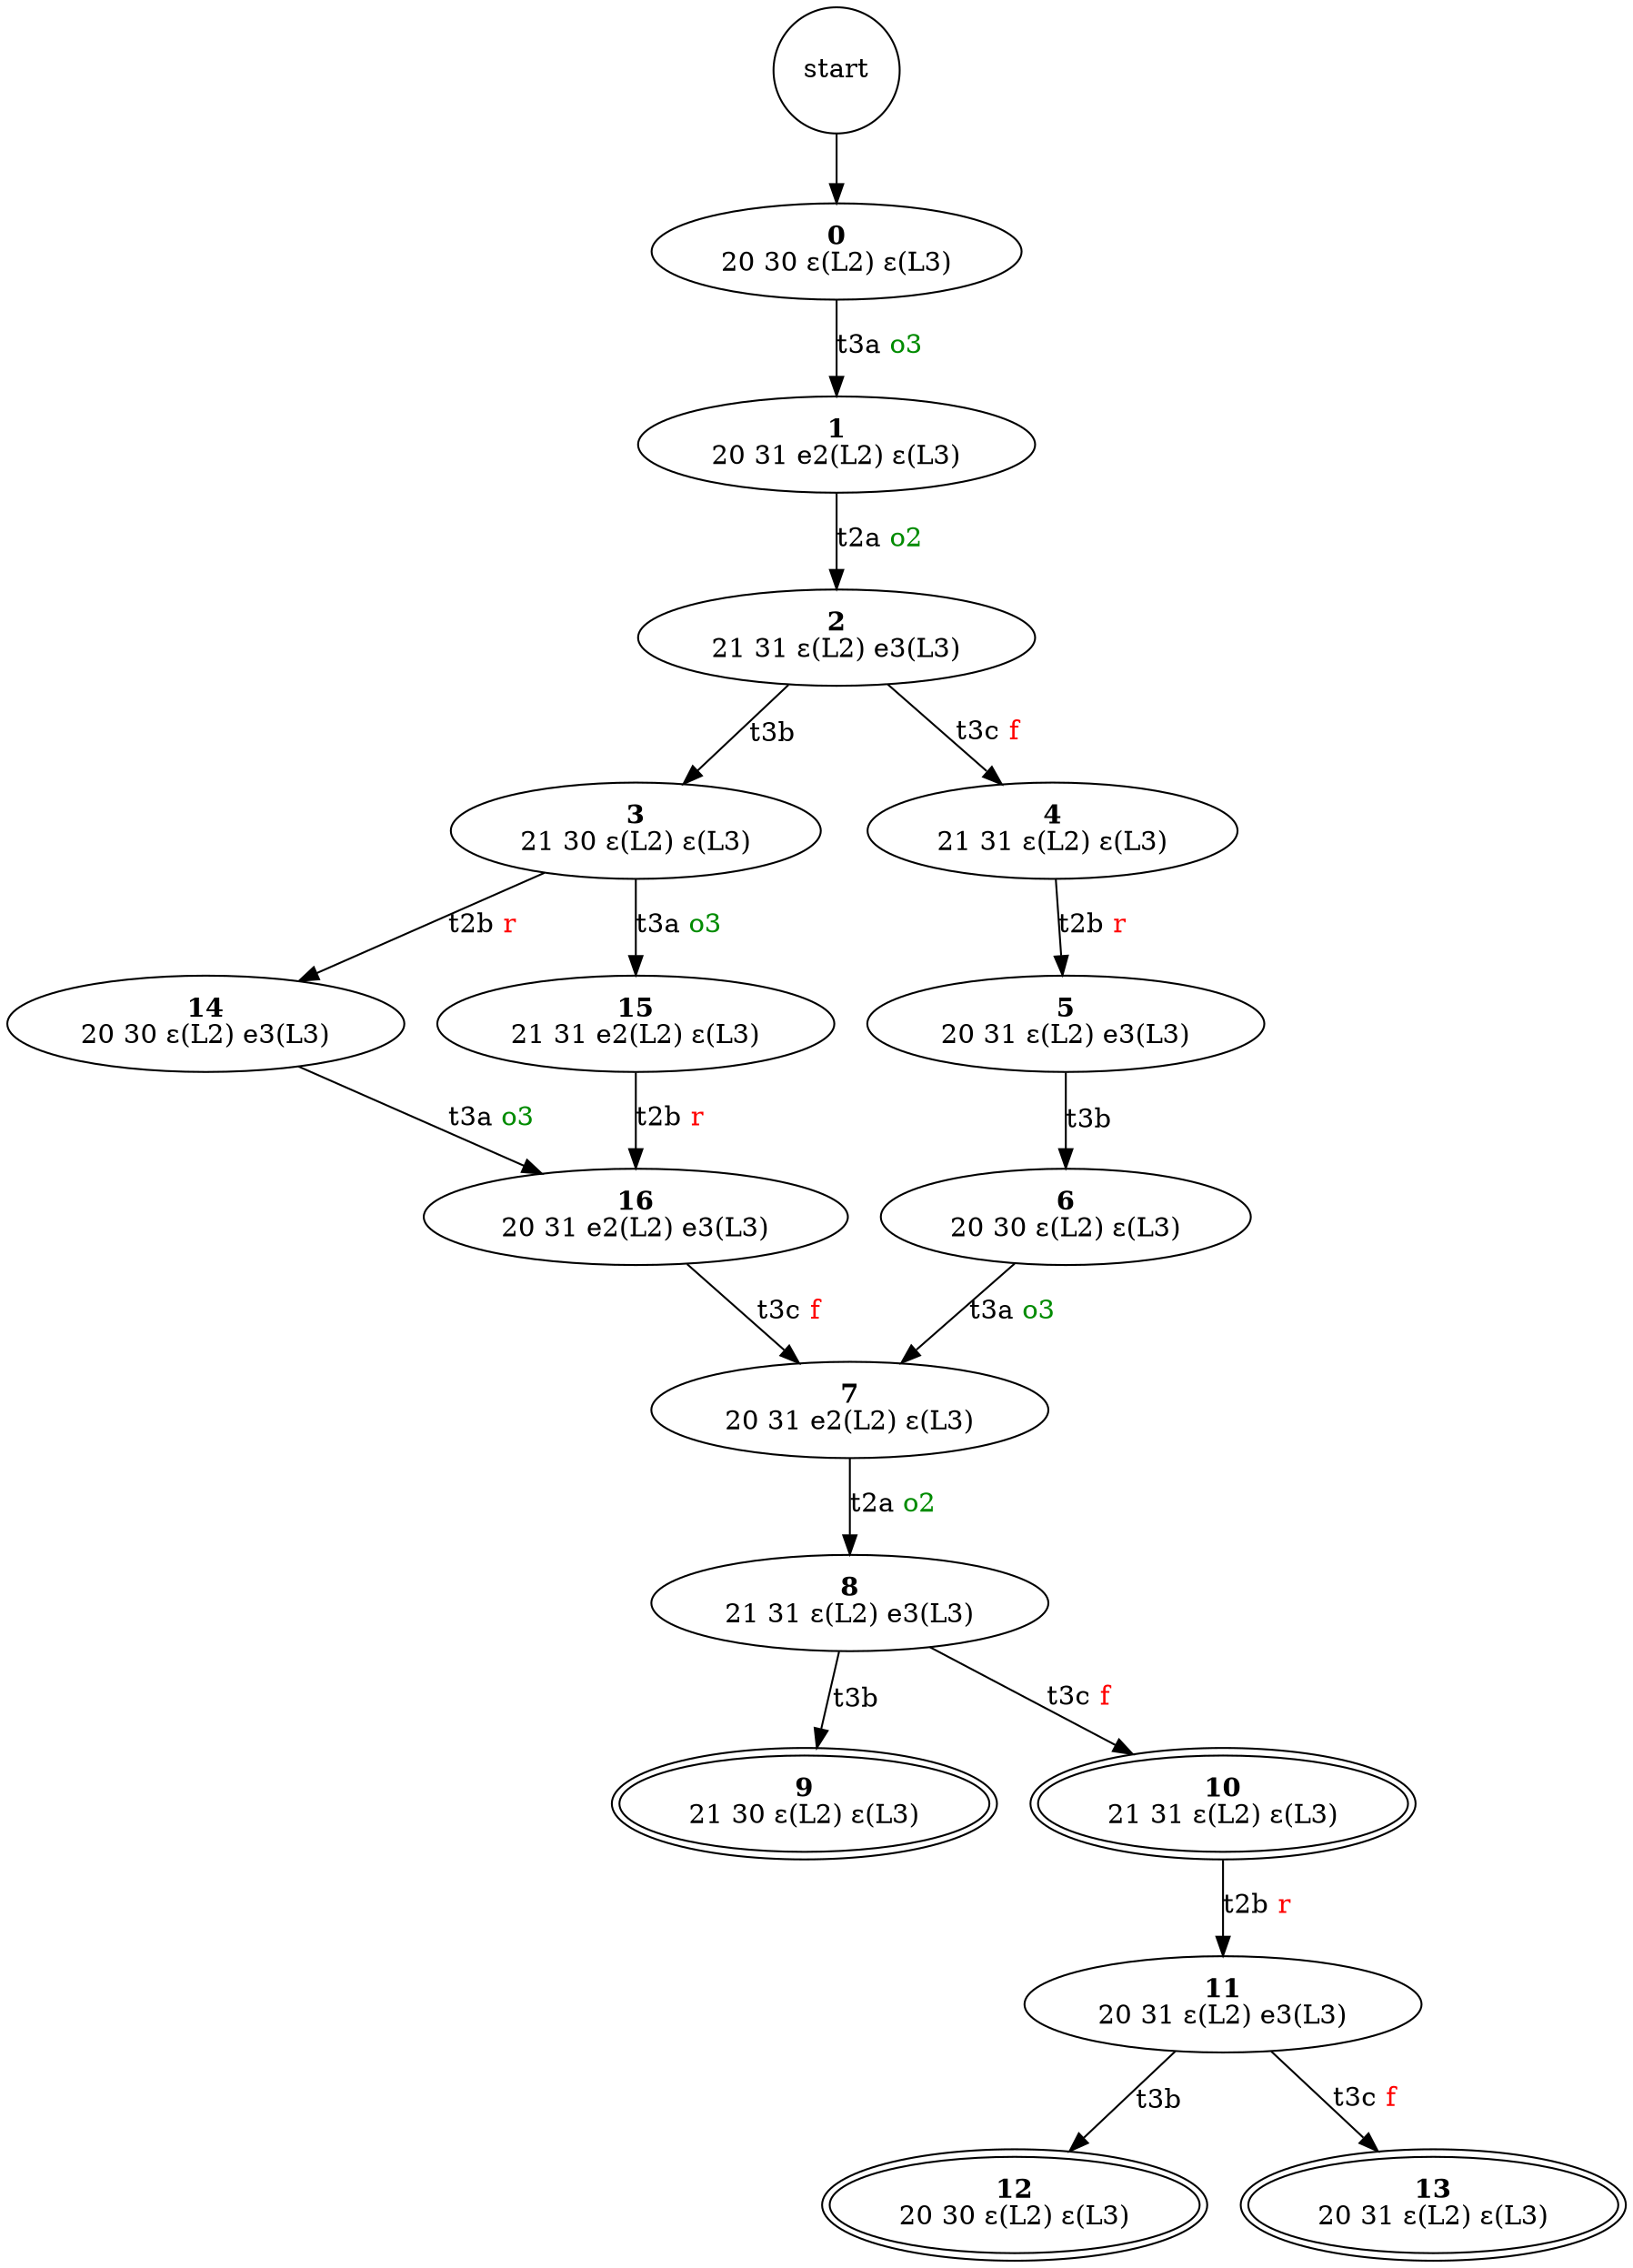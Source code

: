 digraph SpazioComportamentale {
    // NODI
    start[shape="circle"]
	n0 [label=<<b>0</b><br/>20 30 ε(L2) ε(L3)> ]
	n1 [label=<<b>1</b><br/>20 31 e2(L2) ε(L3)> ]
	n2 [label=<<b>2</b><br/>21 31 ε(L2) e3(L3)> ]
	n3 [label=<<b>3</b><br/>21 30 ε(L2) ε(L3)> ]
	n4 [label=<<b>4</b><br/>21 31 ε(L2) ε(L3)> ]
	n5 [label=<<b>5</b><br/>20 31 ε(L2) e3(L3)> ]
	n6 [label=<<b>6</b><br/>20 30 ε(L2) ε(L3)> ]
	n7 [label=<<b>7</b><br/>20 31 e2(L2) ε(L3)> ]
	n8 [label=<<b>8</b><br/>21 31 ε(L2) e3(L3)> ]
	n9 [label=<<b>9</b><br/>21 30 ε(L2) ε(L3)> peripheries=2]
	n10 [label=<<b>10</b><br/>21 31 ε(L2) ε(L3)> peripheries=2]
	n11 [label=<<b>11</b><br/>20 31 ε(L2) e3(L3)> ]
	n12 [label=<<b>12</b><br/>20 30 ε(L2) ε(L3)> peripheries=2]
	n13 [label=<<b>13</b><br/>20 31 ε(L2) ε(L3)> peripheries=2]
	n14 [label=<<b>14</b><br/>20 30 ε(L2) e3(L3)> ]
	n15 [label=<<b>15</b><br/>21 31 e2(L2) ε(L3)> ]
	n16 [label=<<b>16</b><br/>20 31 e2(L2) e3(L3)> ]

    // ARCHI
    start	->	n0
	n0	->	n1 [label=<t3a <font color="green4">o3</font>>]
	n1	->	n2 [label=<t2a <font color="green4">o2</font>>]
	n2	->	n3 [label=<t3b>]
	n2	->	n4 [label=<t3c <font color="red">f</font>>]
	n3	->	n14 [label=<t2b <font color="red">r</font>>]
	n3	->	n15 [label=<t3a <font color="green4">o3</font>>]
	n4	->	n5 [label=<t2b <font color="red">r</font>>]
	n5	->	n6 [label=<t3b>]
	n6	->	n7 [label=<t3a <font color="green4">o3</font>>]
	n7	->	n8 [label=<t2a <font color="green4">o2</font>>]
	n8	->	n9 [label=<t3b>]
	n8	->	n10 [label=<t3c <font color="red">f</font>>]
	n10	->	n11 [label=<t2b <font color="red">r</font>>]
	n11	->	n12 [label=<t3b>]
	n11	->	n13 [label=<t3c <font color="red">f</font>>]
	n14	->	n16 [label=<t3a <font color="green4">o3</font>>]
	n15	->	n16 [label=<t2b <font color="red">r</font>>]
	n16	->	n7 [label=<t3c <font color="red">f</font>>]
}
